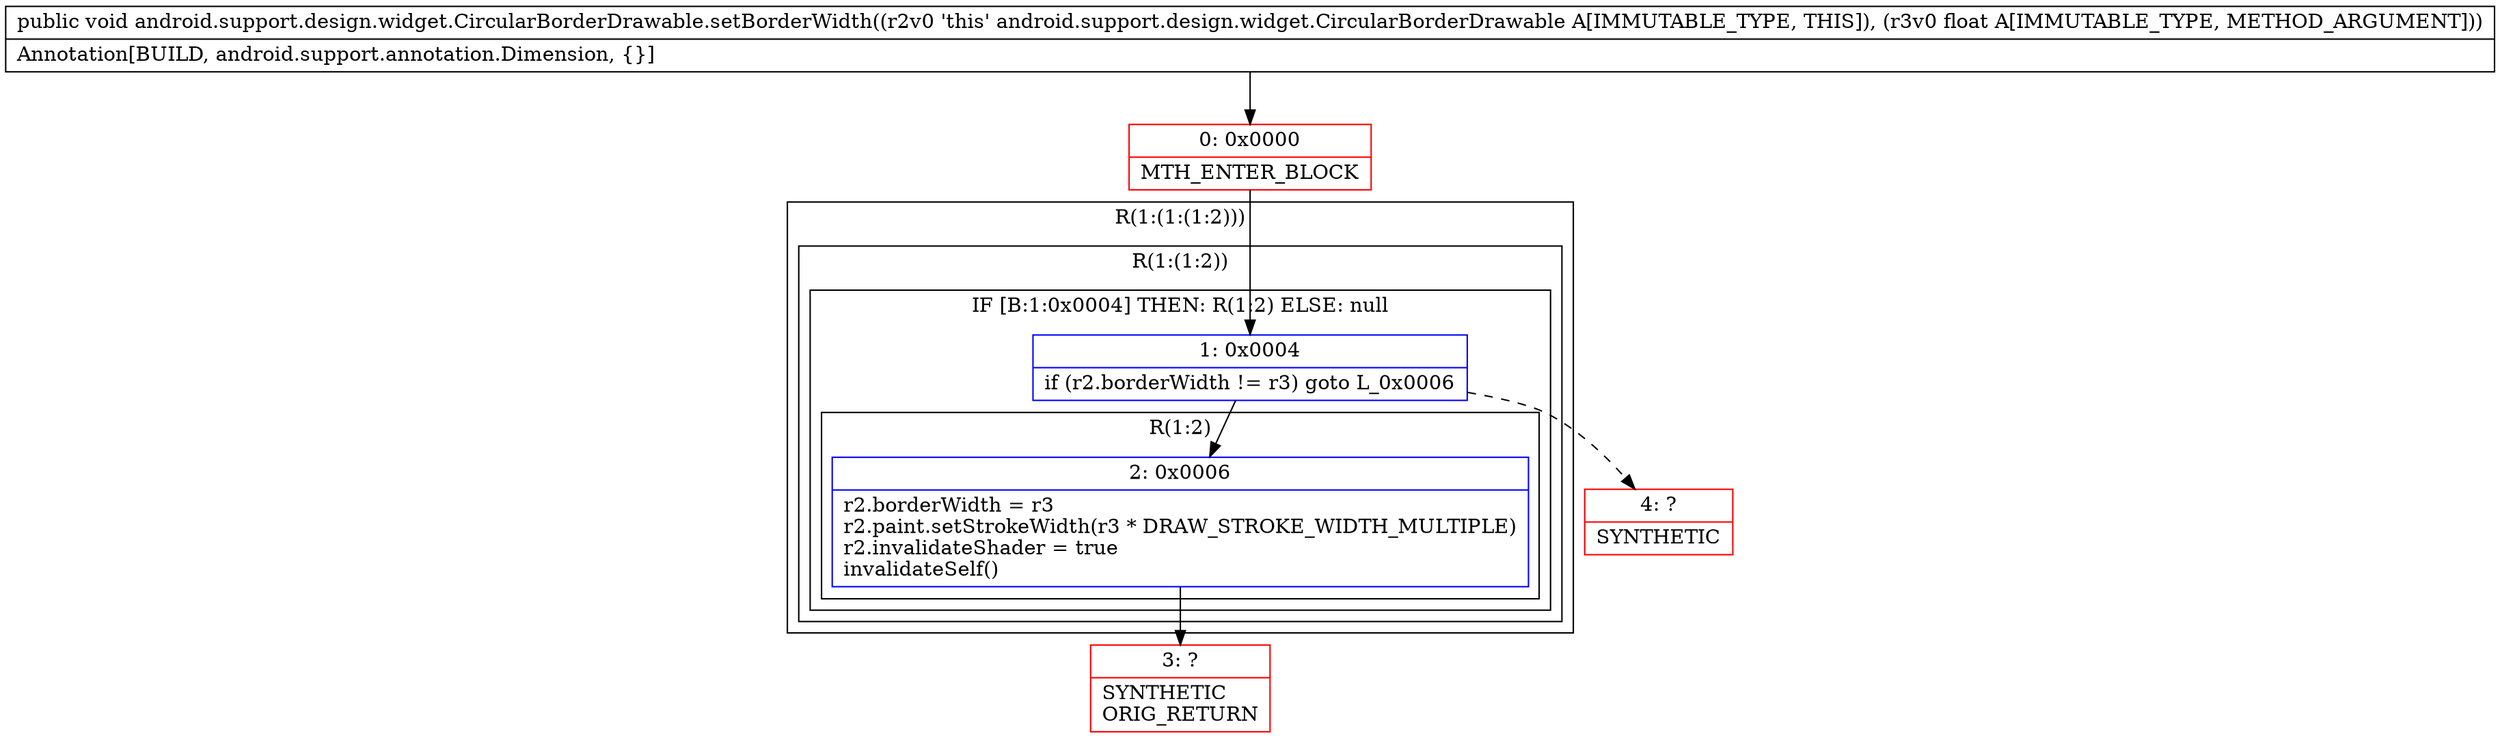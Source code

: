 digraph "CFG forandroid.support.design.widget.CircularBorderDrawable.setBorderWidth(F)V" {
subgraph cluster_Region_502053471 {
label = "R(1:(1:(1:2)))";
node [shape=record,color=blue];
subgraph cluster_Region_212751744 {
label = "R(1:(1:2))";
node [shape=record,color=blue];
subgraph cluster_IfRegion_2141247610 {
label = "IF [B:1:0x0004] THEN: R(1:2) ELSE: null";
node [shape=record,color=blue];
Node_1 [shape=record,label="{1\:\ 0x0004|if (r2.borderWidth != r3) goto L_0x0006\l}"];
subgraph cluster_Region_1233261970 {
label = "R(1:2)";
node [shape=record,color=blue];
Node_2 [shape=record,label="{2\:\ 0x0006|r2.borderWidth = r3\lr2.paint.setStrokeWidth(r3 * DRAW_STROKE_WIDTH_MULTIPLE)\lr2.invalidateShader = true\linvalidateSelf()\l}"];
}
}
}
}
Node_0 [shape=record,color=red,label="{0\:\ 0x0000|MTH_ENTER_BLOCK\l}"];
Node_3 [shape=record,color=red,label="{3\:\ ?|SYNTHETIC\lORIG_RETURN\l}"];
Node_4 [shape=record,color=red,label="{4\:\ ?|SYNTHETIC\l}"];
MethodNode[shape=record,label="{public void android.support.design.widget.CircularBorderDrawable.setBorderWidth((r2v0 'this' android.support.design.widget.CircularBorderDrawable A[IMMUTABLE_TYPE, THIS]), (r3v0 float A[IMMUTABLE_TYPE, METHOD_ARGUMENT]))  | Annotation[BUILD, android.support.annotation.Dimension, \{\}]\l}"];
MethodNode -> Node_0;
Node_1 -> Node_2;
Node_1 -> Node_4[style=dashed];
Node_2 -> Node_3;
Node_0 -> Node_1;
}


